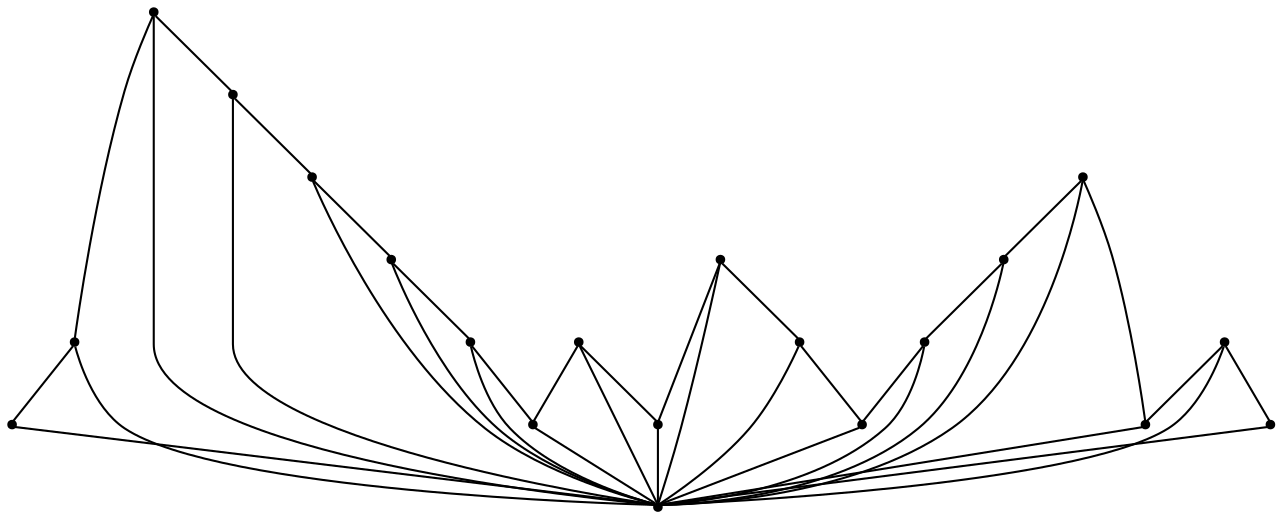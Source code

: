 graph {
  node [shape=point,comment="{\"directed\":false,\"doi\":\"10.4230/LIPIcs.GD.2024.13\",\"figure\":\"5 (2)\"}"]

  v0 [pos="539.6819470334622,483.9090380570565"]
  v1 [pos="789.7508142877444,858.9223943228872"]
  v2 [pos="539.6819470334622,525.5771887532599"]
  v3 [pos="539.6819470334622,567.2453394494632"]
  v4 [pos="539.6819470334622,608.9134901456666"]
  v5 [pos="539.6819470334622,650.5816567370082"]
  v6 [pos="539.6819470334622,692.2497915380736"]
  v7 [pos="539.6819470334622,733.917942234277"]
  v8 [pos="539.6819470334622,775.5860929304804"]
  v9 [pos="539.6819470334622,817.2542436266838"]
  v10 [pos="539.6819470334622,858.9223943228873"]
  v11 [pos="539.6819470334622,900.5905450190907"]
  v12 [pos="539.6819470334622,942.258695715294"]
  v13 [pos="539.6819470334622,983.9268464114975"]
  v14 [pos="539.6819470334622,1025.594997107701"]
  v15 [pos="539.6819470334622,1067.2631478039043"]
  v16 [pos="539.6819470334622,1108.931298500108"]
  v17 [pos="539.6819470334622,1150.599449196311"]
  v18 [pos="539.6819470334622,1192.2675998925147"]
  v19 [pos="539.6819470334622,1233.935750588718"]

  v0 -- v1 [id="-1",pos="539.6819470334622,483.9090380570565 789.7508142877444,858.9223943228872 789.7508142877444,858.9223943228872 789.7508142877444,858.9223943228872"]
  v2 -- v0 [id="-2",pos="539.6819470334622,525.5771887532599 539.6819470334622,483.9090380570565 539.6819470334622,483.9090380570565 539.6819470334622,483.9090380570565"]
  v2 -- v1 [id="-3",pos="539.6819470334622,525.5771887532599 789.7508142877444,858.9223943228872 789.7508142877444,858.9223943228872 789.7508142877444,858.9223943228872"]
  v3 -- v1 [id="-4",pos="539.6819470334622,567.2453394494632 789.7508142877444,858.9223943228872 789.7508142877444,858.9223943228872 789.7508142877444,858.9223943228872"]
  v3 -- v4 [id="-5",pos="539.6819470334622,567.2453394494632 539.6819470334622,608.9134901456666 539.6819470334622,608.9134901456666 539.6819470334622,608.9134901456666"]
  v3 -- v2 [id="-6",pos="539.6819470334622,567.2453394494632 539.6819470334622,525.5771887532599 539.6819470334622,525.5771887532599 539.6819470334622,525.5771887532599"]
  v4 -- v1 [id="-7",pos="539.6819470334622,608.9134901456666 789.7508142877444,858.9223943228872 789.7508142877444,858.9223943228872 789.7508142877444,858.9223943228872"]
  v4 -- v5 [id="-8",pos="539.6819470334622,608.9134901456666 539.6819470334622,650.5816567370082 539.6819470334622,650.5816567370082 539.6819470334622,650.5816567370082"]
  v5 -- v1 [id="-9",pos="539.6819470334622,650.5816567370082 789.7508142877444,858.9223943228872 789.7508142877444,858.9223943228872 789.7508142877444,858.9223943228872"]
  v5 -- v6 [id="-10",pos="539.6819470334622,650.5816567370082 539.6819470334622,692.2497915380736 539.6819470334622,692.2497915380736 539.6819470334622,692.2497915380736"]
  v6 -- v7 [id="-11",pos="539.6819470334622,692.2497915380736 539.6819470334622,733.917942234277 539.6819470334622,733.917942234277 539.6819470334622,733.917942234277"]
  v6 -- v1 [id="-12",pos="539.6819470334622,692.2497915380736 789.7508142877444,858.9223943228872 789.7508142877444,858.9223943228872 789.7508142877444,858.9223943228872"]
  v7 -- v1 [id="-13",pos="539.6819470334622,733.917942234277 789.7508142877444,858.9223943228872 789.7508142877444,858.9223943228872 789.7508142877444,858.9223943228872"]
  v7 -- v8 [id="-14",pos="539.6819470334622,733.917942234277 539.6819470334622,775.5860929304804 539.6819470334622,775.5860929304804 539.6819470334622,775.5860929304804"]
  v8 -- v1 [id="-15",pos="539.6819470334622,775.5860929304804 789.7508142877444,858.9223943228872 789.7508142877444,858.9223943228872 789.7508142877444,858.9223943228872"]
  v9 -- v1 [id="-16",pos="539.6819470334622,817.2542436266838 789.7508142877444,858.9223943228872 789.7508142877444,858.9223943228872 789.7508142877444,858.9223943228872"]
  v9 -- v10 [id="-17",pos="539.6819470334622,817.2542436266838 539.6819470334622,858.9223943228873 539.6819470334622,858.9223943228873 539.6819470334622,858.9223943228873"]
  v9 -- v8 [id="-18",pos="539.6819470334622,817.2542436266838 539.6819470334622,775.5860929304804 539.6819470334622,775.5860929304804 539.6819470334622,775.5860929304804"]
  v10 -- v1 [id="-19",pos="539.6819470334622,858.9223943228873 789.7508142877444,858.9223943228872 789.7508142877444,858.9223943228872 789.7508142877444,858.9223943228872"]
  v19 -- v1 [id="-20",pos="539.6819470334622,1233.935750588718 789.7508142877444,858.9223943228872 789.7508142877444,858.9223943228872 789.7508142877444,858.9223943228872"]
  v11 -- v10 [id="-21",pos="539.6819470334622,900.5905450190907 539.6819470334622,858.9223943228873 539.6819470334622,858.9223943228873 539.6819470334622,858.9223943228873"]
  v18 -- v19 [id="-22",pos="539.6819470334622,1192.2675998925147 539.6819470334622,1233.935750588718 539.6819470334622,1233.935750588718 539.6819470334622,1233.935750588718"]
  v18 -- v1 [id="-23",pos="539.6819470334622,1192.2675998925147 789.7508142877444,858.9223943228872 789.7508142877444,858.9223943228872 789.7508142877444,858.9223943228872"]
  v18 -- v17 [id="-24",pos="539.6819470334622,1192.2675998925147 539.6819470334622,1150.599449196311 539.6819470334622,1150.599449196311 539.6819470334622,1150.599449196311"]
  v11 -- v1 [id="-25",pos="539.6819470334622,900.5905450190907 789.7508142877444,858.9223943228872 789.7508142877444,858.9223943228872 789.7508142877444,858.9223943228872"]
  v17 -- v1 [id="-26",pos="539.6819470334622,1150.599449196311 789.7508142877444,858.9223943228872 789.7508142877444,858.9223943228872 789.7508142877444,858.9223943228872"]
  v11 -- v12 [id="-27",pos="539.6819470334622,900.5905450190907 539.6819470334622,942.258695715294 539.6819470334622,942.258695715294 539.6819470334622,942.258695715294"]
  v16 -- v17 [id="-28",pos="539.6819470334622,1108.931298500108 539.6819470334622,1150.599449196311 539.6819470334622,1150.599449196311 539.6819470334622,1150.599449196311"]
  v16 -- v1 [id="-29",pos="539.6819470334622,1108.931298500108 789.7508142877444,858.9223943228872 789.7508142877444,858.9223943228872 789.7508142877444,858.9223943228872"]
  v16 -- v15 [id="-30",pos="539.6819470334622,1108.931298500108 539.6819470334622,1067.2631478039043 539.6819470334622,1067.2631478039043 539.6819470334622,1067.2631478039043"]
  v12 -- v1 [id="-31",pos="539.6819470334622,942.258695715294 789.7508142877444,858.9223943228872 789.7508142877444,858.9223943228872 789.7508142877444,858.9223943228872"]
  v15 -- v14 [id="-32",pos="539.6819470334622,1067.2631478039043 539.6819470334622,1025.594997107701 539.6819470334622,1025.594997107701 539.6819470334622,1025.594997107701"]
  v15 -- v1 [id="-33",pos="539.6819470334622,1067.2631478039043 789.7508142877444,858.9223943228872 789.7508142877444,858.9223943228872 789.7508142877444,858.9223943228872"]
  v12 -- v13 [id="-34",pos="539.6819470334622,942.258695715294 539.6819470334622,983.9268464114975 539.6819470334622,983.9268464114975 539.6819470334622,983.9268464114975"]
  v14 -- v13 [id="-35",pos="539.6819470334622,1025.594997107701 539.6819470334622,983.9268464114975 539.6819470334622,983.9268464114975 539.6819470334622,983.9268464114975"]
  v14 -- v1 [id="-36",pos="539.6819470334622,1025.594997107701 789.7508142877444,858.9223943228872 789.7508142877444,858.9223943228872 789.7508142877444,858.9223943228872"]
  v13 -- v1 [id="-37",pos="539.6819470334622,983.9268464114975 789.7508142877444,858.9223943228872 789.7508142877444,858.9223943228872 789.7508142877444,858.9223943228872"]
}